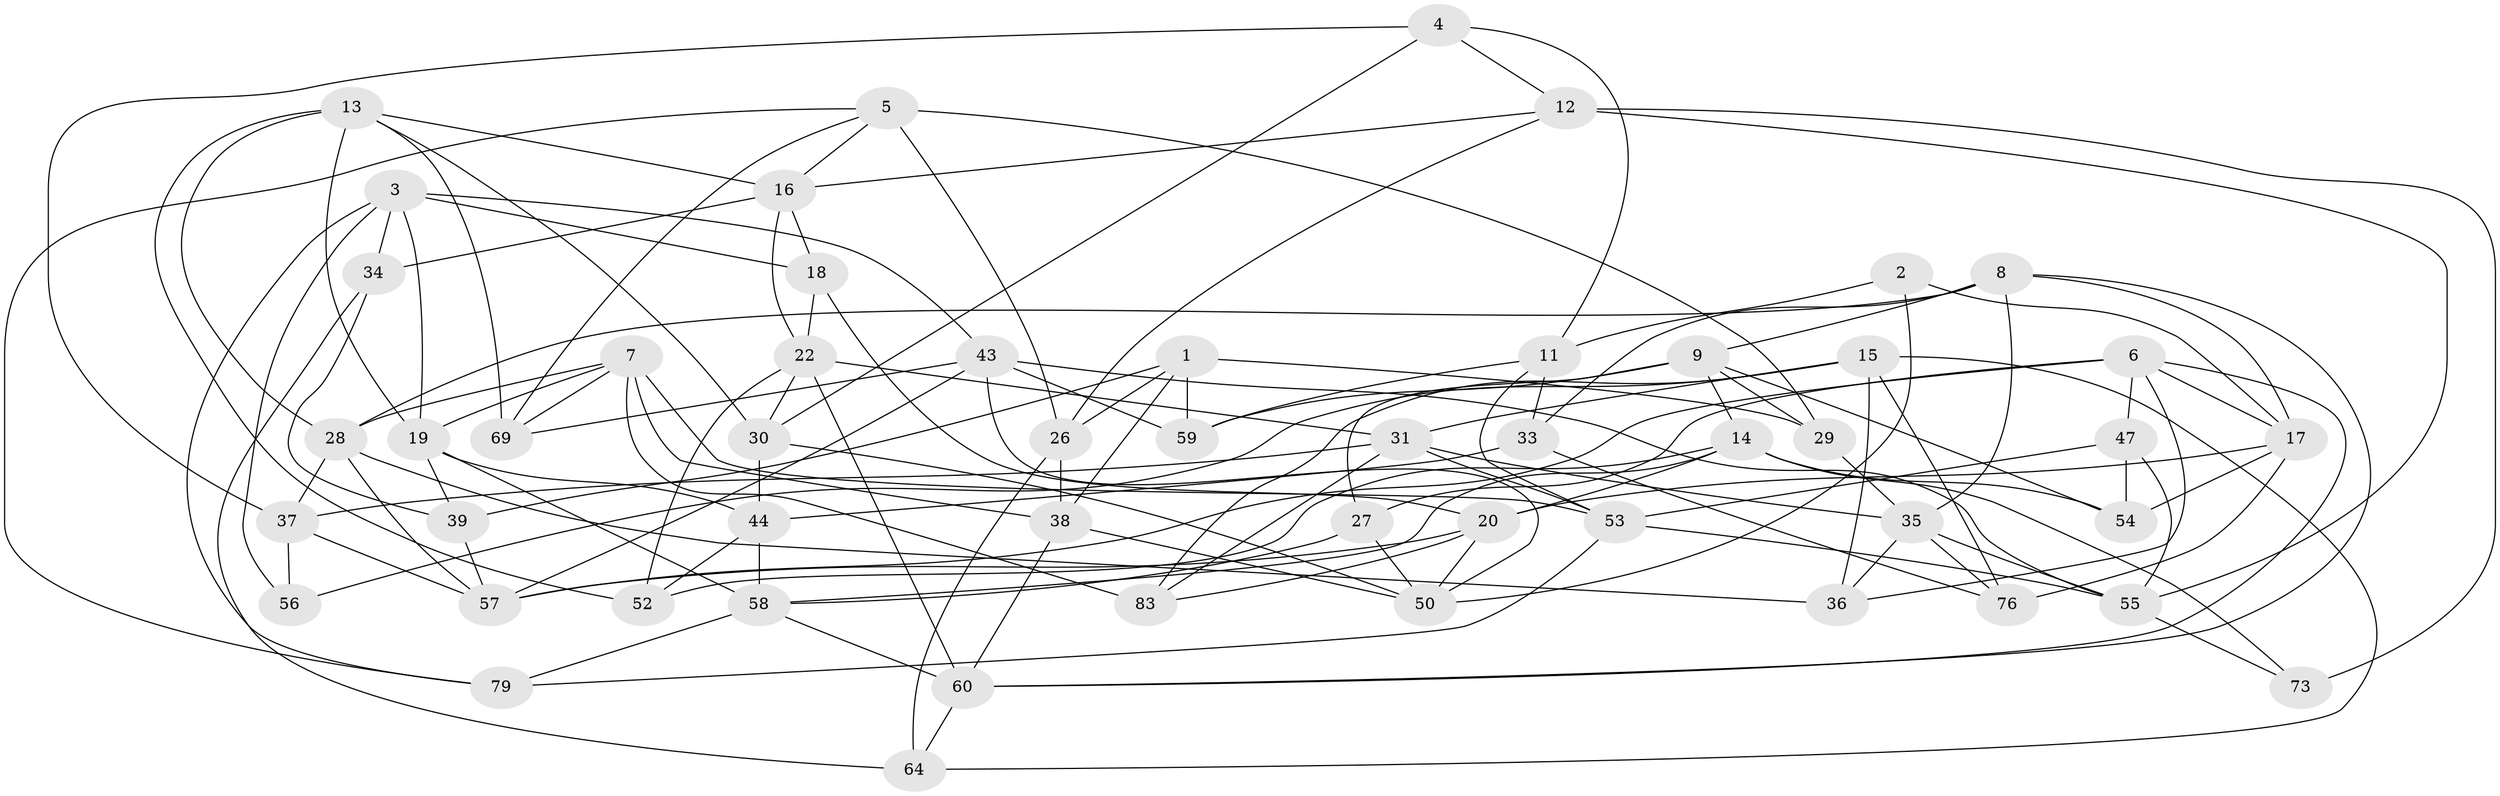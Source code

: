 // Generated by graph-tools (version 1.1) at 2025/24/03/03/25 07:24:23]
// undirected, 52 vertices, 130 edges
graph export_dot {
graph [start="1"]
  node [color=gray90,style=filled];
  1 [super="+78"];
  2;
  3 [super="+23"];
  4;
  5 [super="+25"];
  6 [super="+41"];
  7 [super="+10"];
  8 [super="+21"];
  9 [super="+42"];
  11 [super="+51"];
  12 [super="+63"];
  13 [super="+24"];
  14 [super="+75"];
  15 [super="+82"];
  16 [super="+61"];
  17 [super="+49"];
  18;
  19 [super="+84"];
  20 [super="+45"];
  22 [super="+65"];
  26 [super="+68"];
  27;
  28 [super="+67"];
  29;
  30 [super="+32"];
  31 [super="+74"];
  33;
  34;
  35 [super="+46"];
  36;
  37 [super="+71"];
  38 [super="+40"];
  39;
  43 [super="+48"];
  44 [super="+72"];
  47;
  50 [super="+77"];
  52;
  53 [super="+62"];
  54;
  55 [super="+66"];
  56;
  57 [super="+70"];
  58 [super="+80"];
  59;
  60 [super="+81"];
  64;
  69;
  73;
  76;
  79;
  83;
  1 -- 59;
  1 -- 39;
  1 -- 38 [weight=2];
  1 -- 26;
  1 -- 29;
  2 -- 11 [weight=2];
  2 -- 17;
  2 -- 50;
  3 -- 56;
  3 -- 43;
  3 -- 79;
  3 -- 19;
  3 -- 18;
  3 -- 34;
  4 -- 12;
  4 -- 37;
  4 -- 11;
  4 -- 30;
  5 -- 29;
  5 -- 16;
  5 -- 26 [weight=2];
  5 -- 69;
  5 -- 79;
  6 -- 60;
  6 -- 27;
  6 -- 57;
  6 -- 36;
  6 -- 47;
  6 -- 17;
  7 -- 69;
  7 -- 28;
  7 -- 83;
  7 -- 38;
  7 -- 53;
  7 -- 19;
  8 -- 60;
  8 -- 9;
  8 -- 33;
  8 -- 35;
  8 -- 17;
  8 -- 28;
  9 -- 14;
  9 -- 27;
  9 -- 59;
  9 -- 29;
  9 -- 54;
  11 -- 53;
  11 -- 33;
  11 -- 59;
  12 -- 73 [weight=2];
  12 -- 16;
  12 -- 55;
  12 -- 26;
  13 -- 28;
  13 -- 19;
  13 -- 30;
  13 -- 16;
  13 -- 69;
  13 -- 52;
  14 -- 73;
  14 -- 54;
  14 -- 52;
  14 -- 20;
  14 -- 58;
  15 -- 64;
  15 -- 36;
  15 -- 56;
  15 -- 83;
  15 -- 76;
  15 -- 31;
  16 -- 34;
  16 -- 18;
  16 -- 22;
  17 -- 76;
  17 -- 20;
  17 -- 54;
  18 -- 22;
  18 -- 20;
  19 -- 58;
  19 -- 44;
  19 -- 39;
  20 -- 50;
  20 -- 57;
  20 -- 83;
  22 -- 52;
  22 -- 31;
  22 -- 30;
  22 -- 60;
  26 -- 38;
  26 -- 64;
  27 -- 50;
  27 -- 58;
  28 -- 36;
  28 -- 57;
  28 -- 37;
  29 -- 35;
  30 -- 44 [weight=2];
  30 -- 50;
  31 -- 37;
  31 -- 53;
  31 -- 35;
  31 -- 83;
  33 -- 76;
  33 -- 44;
  34 -- 64;
  34 -- 39;
  35 -- 36;
  35 -- 76;
  35 -- 55;
  37 -- 56 [weight=2];
  37 -- 57;
  38 -- 50;
  38 -- 60;
  39 -- 57;
  43 -- 59;
  43 -- 57;
  43 -- 50;
  43 -- 69;
  43 -- 55;
  44 -- 52;
  44 -- 58;
  47 -- 55;
  47 -- 54;
  47 -- 53;
  53 -- 79;
  53 -- 55;
  55 -- 73;
  58 -- 60;
  58 -- 79;
  60 -- 64;
}
